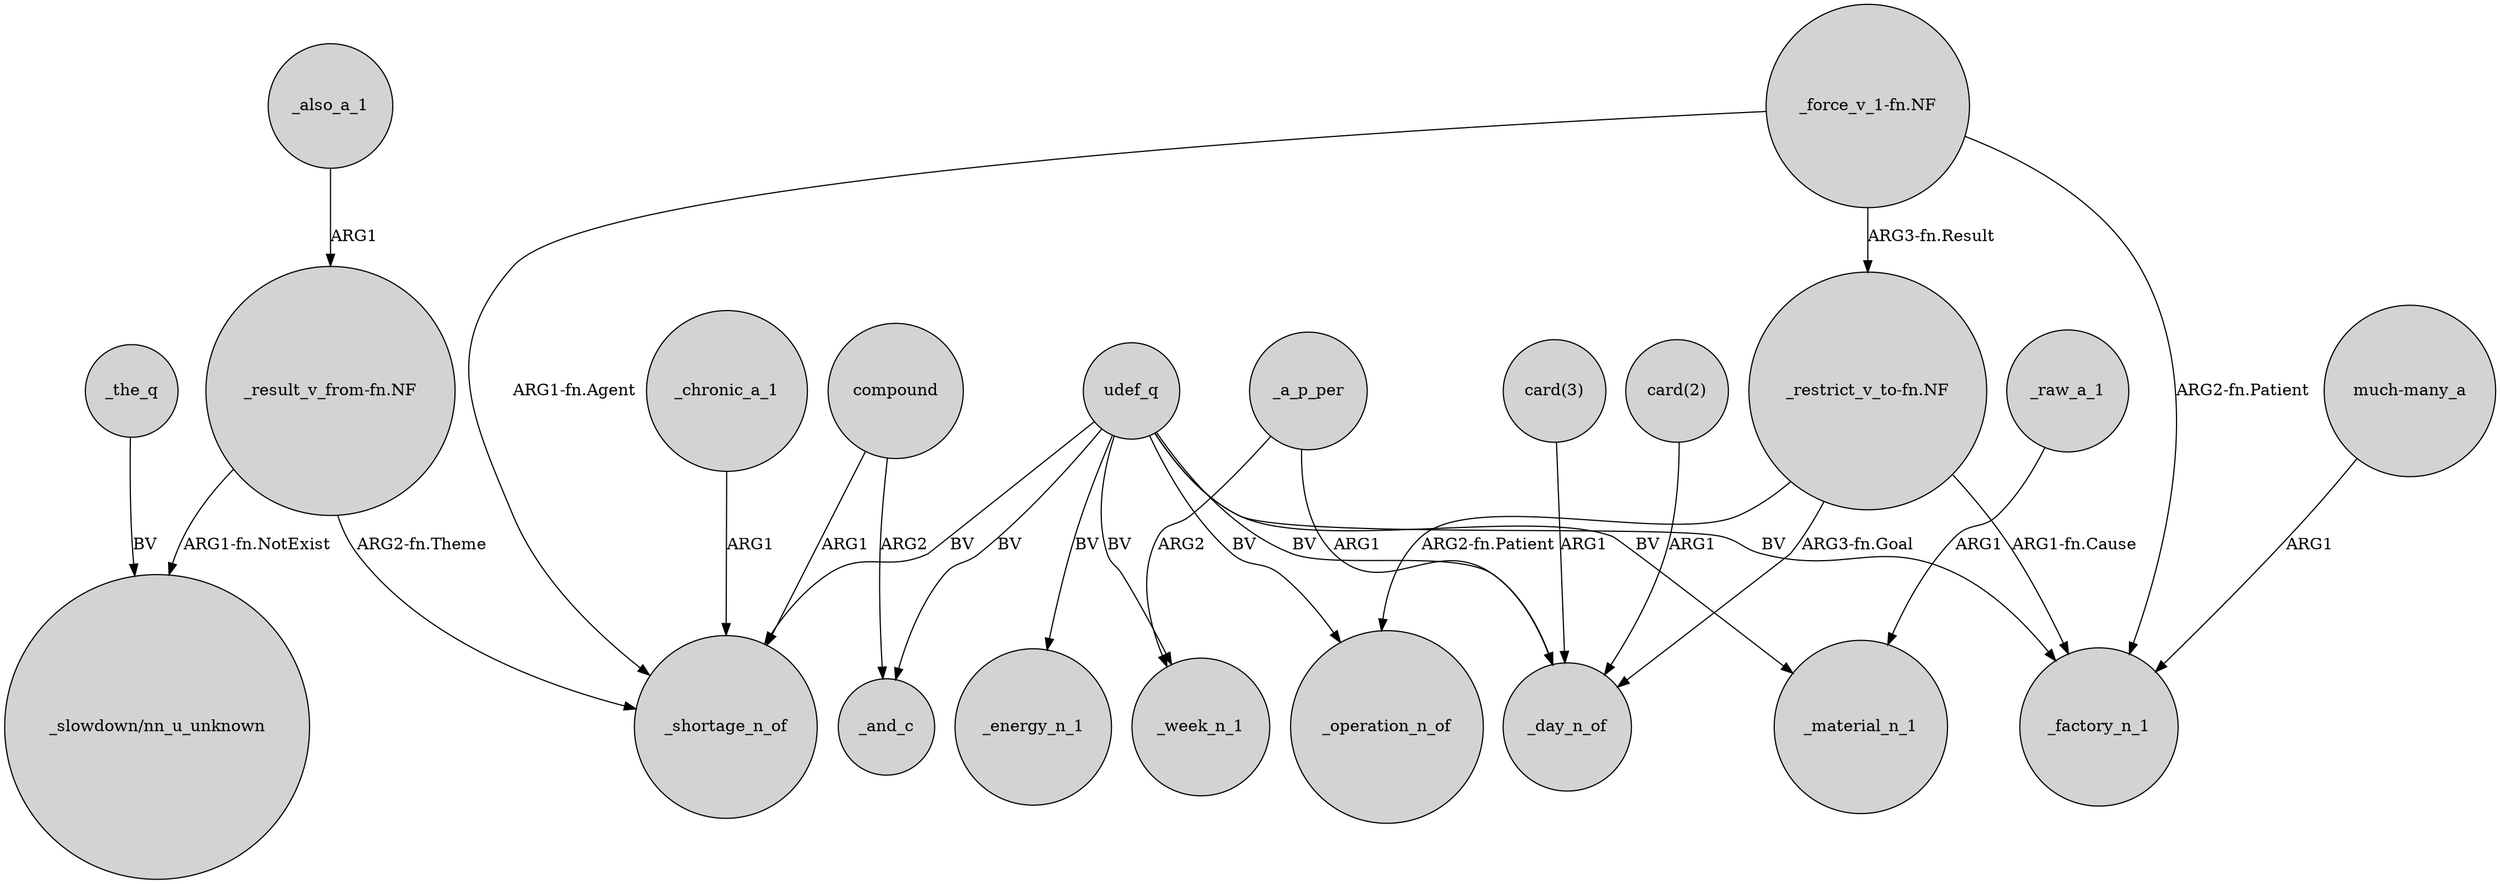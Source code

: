 digraph {
	node [shape=circle style=filled]
	"card(2)" -> _day_n_of [label=ARG1]
	"_result_v_from-fn.NF" -> "_slowdown/nn_u_unknown" [label="ARG1-fn.NotExist"]
	udef_q -> _energy_n_1 [label=BV]
	compound -> _shortage_n_of [label=ARG1]
	"much-many_a" -> _factory_n_1 [label=ARG1]
	_also_a_1 -> "_result_v_from-fn.NF" [label=ARG1]
	_the_q -> "_slowdown/nn_u_unknown" [label=BV]
	"_force_v_1-fn.NF" -> _factory_n_1 [label="ARG2-fn.Patient"]
	_chronic_a_1 -> _shortage_n_of [label=ARG1]
	udef_q -> _day_n_of [label=BV]
	udef_q -> _shortage_n_of [label=BV]
	_a_p_per -> _day_n_of [label=ARG1]
	"_restrict_v_to-fn.NF" -> _operation_n_of [label="ARG2-fn.Patient"]
	compound -> _and_c [label=ARG2]
	udef_q -> _factory_n_1 [label=BV]
	udef_q -> _week_n_1 [label=BV]
	"_restrict_v_to-fn.NF" -> _day_n_of [label="ARG3-fn.Goal"]
	"card(3)" -> _day_n_of [label=ARG1]
	"_restrict_v_to-fn.NF" -> _factory_n_1 [label="ARG1-fn.Cause"]
	"_force_v_1-fn.NF" -> "_restrict_v_to-fn.NF" [label="ARG3-fn.Result"]
	"_force_v_1-fn.NF" -> _shortage_n_of [label="ARG1-fn.Agent"]
	"_result_v_from-fn.NF" -> _shortage_n_of [label="ARG2-fn.Theme"]
	udef_q -> _and_c [label=BV]
	_raw_a_1 -> _material_n_1 [label=ARG1]
	udef_q -> _operation_n_of [label=BV]
	udef_q -> _material_n_1 [label=BV]
	_a_p_per -> _week_n_1 [label=ARG2]
}
